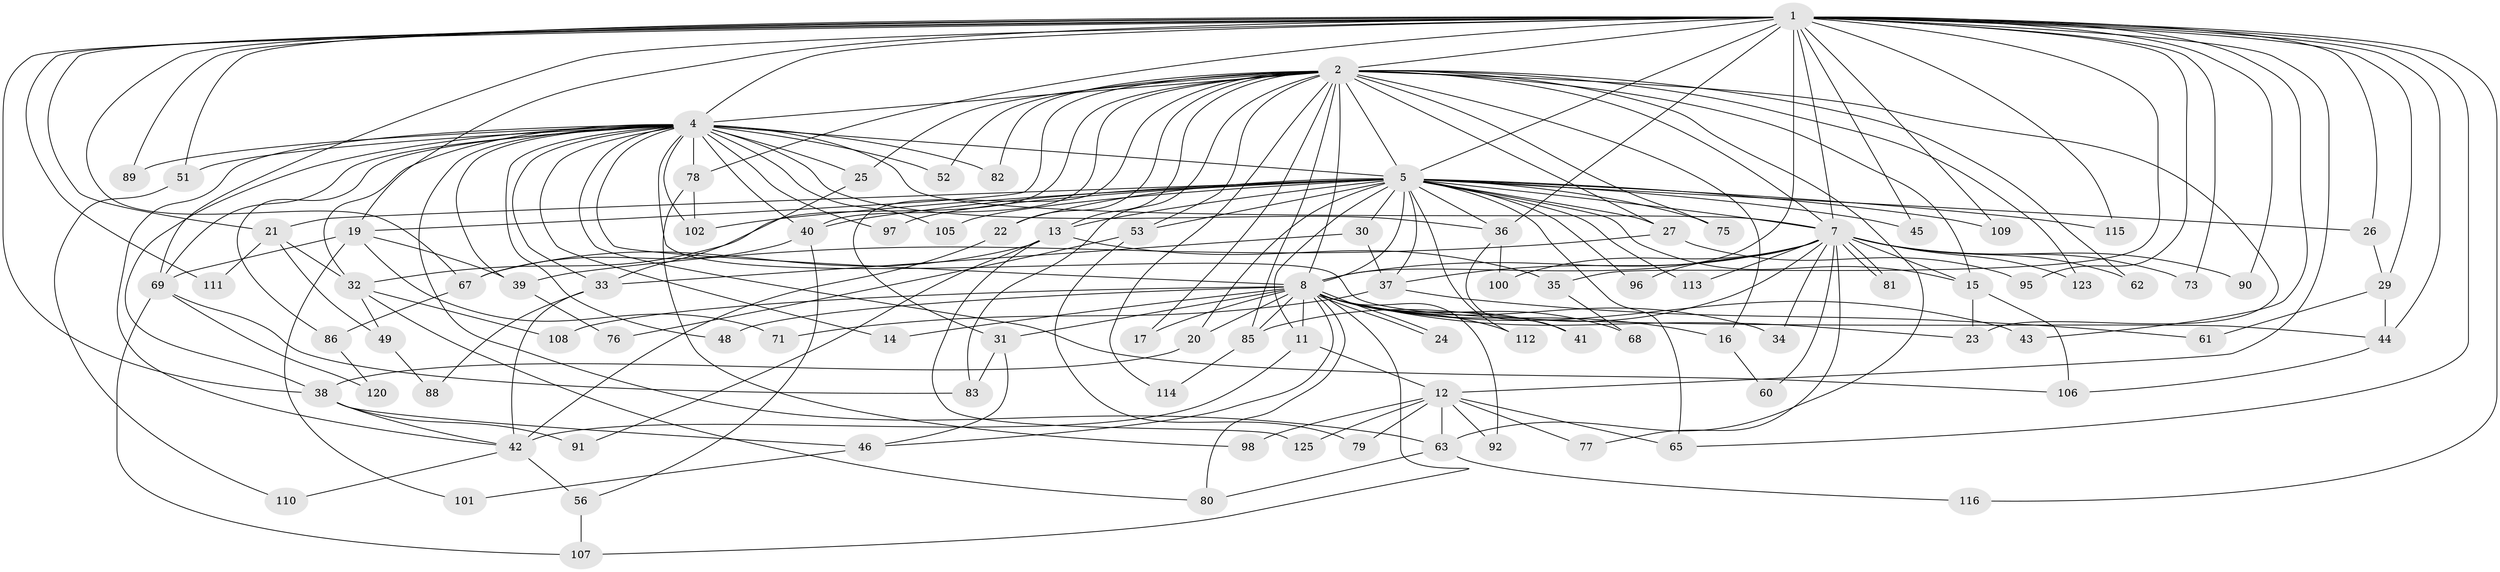 // original degree distribution, {33: 0.008, 25: 0.008, 18: 0.008, 24: 0.008, 20: 0.008, 17: 0.008, 22: 0.008, 23: 0.016, 16: 0.008, 4: 0.144, 7: 0.008, 3: 0.184, 2: 0.496, 5: 0.072, 6: 0.016}
// Generated by graph-tools (version 1.1) at 2025/11/02/27/25 16:11:02]
// undirected, 94 vertices, 214 edges
graph export_dot {
graph [start="1"]
  node [color=gray90,style=filled];
  1 [super="+93"];
  2 [super="+3"];
  4 [super="+6"];
  5 [super="+10"];
  7 [super="+64"];
  8 [super="+9"];
  11 [super="+57"];
  12 [super="+66"];
  13 [super="+18"];
  14;
  15 [super="+87"];
  16;
  17;
  19 [super="+104"];
  20;
  21;
  22 [super="+28"];
  23;
  24;
  25;
  26;
  27;
  29;
  30;
  31;
  32 [super="+47"];
  33 [super="+124"];
  34;
  35;
  36 [super="+59"];
  37 [super="+70"];
  38 [super="+58"];
  39;
  40 [super="+50"];
  41;
  42 [super="+54"];
  43;
  44 [super="+72"];
  45;
  46 [super="+55"];
  48;
  49;
  51;
  52;
  53;
  56 [super="+117"];
  60;
  61;
  62;
  63 [super="+118"];
  65 [super="+94"];
  67 [super="+74"];
  68;
  69 [super="+84"];
  71;
  73;
  75;
  76;
  77;
  78;
  79;
  80;
  81;
  82 [super="+121"];
  83 [super="+103"];
  85 [super="+99"];
  86;
  88;
  89;
  90;
  91;
  92;
  95;
  96;
  97;
  98;
  100;
  101;
  102 [super="+119"];
  105;
  106 [super="+122"];
  107;
  108;
  109;
  110;
  111;
  112;
  113;
  114;
  115;
  116;
  120;
  123;
  125;
  1 -- 2 [weight=2];
  1 -- 4 [weight=2];
  1 -- 5 [weight=2];
  1 -- 7;
  1 -- 8 [weight=2];
  1 -- 12;
  1 -- 19;
  1 -- 21;
  1 -- 26;
  1 -- 29;
  1 -- 35;
  1 -- 43;
  1 -- 44;
  1 -- 45;
  1 -- 51;
  1 -- 67;
  1 -- 73;
  1 -- 78;
  1 -- 89;
  1 -- 90;
  1 -- 95;
  1 -- 109;
  1 -- 111;
  1 -- 115;
  1 -- 116;
  1 -- 36;
  1 -- 65;
  1 -- 38;
  1 -- 69;
  2 -- 4 [weight=4];
  2 -- 5 [weight=4];
  2 -- 7 [weight=2];
  2 -- 8 [weight=4];
  2 -- 16;
  2 -- 19;
  2 -- 22 [weight=2];
  2 -- 23;
  2 -- 27;
  2 -- 31;
  2 -- 32;
  2 -- 40;
  2 -- 52;
  2 -- 62;
  2 -- 63;
  2 -- 75;
  2 -- 82 [weight=2];
  2 -- 83;
  2 -- 114;
  2 -- 13;
  2 -- 15;
  2 -- 17;
  2 -- 53;
  2 -- 25;
  2 -- 123;
  2 -- 85;
  4 -- 5 [weight=4];
  4 -- 7 [weight=2];
  4 -- 8 [weight=4];
  4 -- 14;
  4 -- 33;
  4 -- 38;
  4 -- 39;
  4 -- 40;
  4 -- 51;
  4 -- 52;
  4 -- 69;
  4 -- 78;
  4 -- 82;
  4 -- 86;
  4 -- 89;
  4 -- 97;
  4 -- 102;
  4 -- 25;
  4 -- 32;
  4 -- 36;
  4 -- 105;
  4 -- 44;
  4 -- 48;
  4 -- 63;
  4 -- 106;
  4 -- 42;
  5 -- 7 [weight=2];
  5 -- 8 [weight=4];
  5 -- 20;
  5 -- 27;
  5 -- 30 [weight=2];
  5 -- 45;
  5 -- 75;
  5 -- 113;
  5 -- 115;
  5 -- 65;
  5 -- 11;
  5 -- 15;
  5 -- 21;
  5 -- 26;
  5 -- 96;
  5 -- 97;
  5 -- 36;
  5 -- 105;
  5 -- 109;
  5 -- 112;
  5 -- 53;
  5 -- 13;
  5 -- 22;
  5 -- 40;
  5 -- 37;
  5 -- 102;
  7 -- 8 [weight=2];
  7 -- 34;
  7 -- 37;
  7 -- 60;
  7 -- 62;
  7 -- 73;
  7 -- 77;
  7 -- 81;
  7 -- 81;
  7 -- 85;
  7 -- 90;
  7 -- 113;
  7 -- 123;
  7 -- 96;
  7 -- 100;
  7 -- 15;
  8 -- 11;
  8 -- 14;
  8 -- 16;
  8 -- 20;
  8 -- 24;
  8 -- 24;
  8 -- 34;
  8 -- 48;
  8 -- 68;
  8 -- 92;
  8 -- 107;
  8 -- 108;
  8 -- 112;
  8 -- 41;
  8 -- 43;
  8 -- 80;
  8 -- 17;
  8 -- 85;
  8 -- 23;
  8 -- 31;
  8 -- 46;
  11 -- 12;
  11 -- 42;
  12 -- 65;
  12 -- 79;
  12 -- 98;
  12 -- 125;
  12 -- 77;
  12 -- 92;
  12 -- 63;
  13 -- 67;
  13 -- 35;
  13 -- 125;
  13 -- 91;
  15 -- 106;
  15 -- 23;
  16 -- 60;
  19 -- 69;
  19 -- 71;
  19 -- 101;
  19 -- 39;
  20 -- 38;
  21 -- 49;
  21 -- 111;
  21 -- 32;
  22 -- 42;
  25 -- 33;
  26 -- 29;
  27 -- 39;
  27 -- 95;
  29 -- 61;
  29 -- 44;
  30 -- 33;
  30 -- 37;
  31 -- 46;
  31 -- 83;
  32 -- 80;
  32 -- 49;
  32 -- 108;
  33 -- 42;
  33 -- 88;
  35 -- 68;
  36 -- 41;
  36 -- 100;
  37 -- 61;
  37 -- 71;
  38 -- 46;
  38 -- 91;
  38 -- 42;
  39 -- 76;
  40 -- 67;
  40 -- 56;
  42 -- 56;
  42 -- 110;
  44 -- 106;
  46 -- 101;
  49 -- 88;
  51 -- 110;
  53 -- 76;
  53 -- 79;
  56 -- 107;
  63 -- 116;
  63 -- 80;
  67 -- 86;
  69 -- 83;
  69 -- 120;
  69 -- 107;
  78 -- 98;
  78 -- 102;
  85 -- 114;
  86 -- 120;
}
